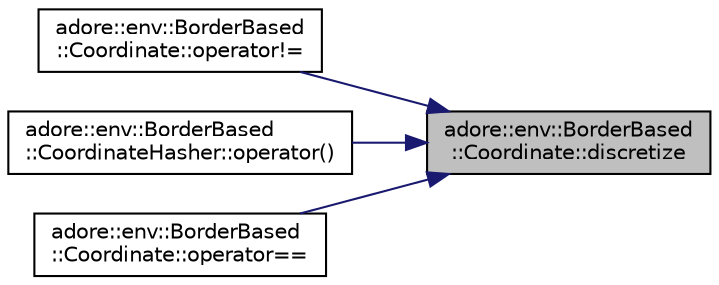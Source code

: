 digraph "adore::env::BorderBased::Coordinate::discretize"
{
 // LATEX_PDF_SIZE
  edge [fontname="Helvetica",fontsize="10",labelfontname="Helvetica",labelfontsize="10"];
  node [fontname="Helvetica",fontsize="10",shape=record];
  rankdir="RL";
  Node1 [label="adore::env::BorderBased\l::Coordinate::discretize",height=0.2,width=0.4,color="black", fillcolor="grey75", style="filled", fontcolor="black",tooltip="Discretize the coordinate object."];
  Node1 -> Node2 [dir="back",color="midnightblue",fontsize="10",style="solid",fontname="Helvetica"];
  Node2 [label="adore::env::BorderBased\l::Coordinate::operator!=",height=0.2,width=0.4,color="black", fillcolor="white", style="filled",URL="$structadore_1_1env_1_1BorderBased_1_1Coordinate.html#af0e3f3b9e5824d53c2d121089800a957",tooltip="Check inequality of two Coordinate objects."];
  Node1 -> Node3 [dir="back",color="midnightblue",fontsize="10",style="solid",fontname="Helvetica"];
  Node3 [label="adore::env::BorderBased\l::CoordinateHasher::operator()",height=0.2,width=0.4,color="black", fillcolor="white", style="filled",URL="$structadore_1_1env_1_1BorderBased_1_1CoordinateHasher.html#abdfd7bdb16dd378051626f40555dbb65",tooltip=" "];
  Node1 -> Node4 [dir="back",color="midnightblue",fontsize="10",style="solid",fontname="Helvetica"];
  Node4 [label="adore::env::BorderBased\l::Coordinate::operator==",height=0.2,width=0.4,color="black", fillcolor="white", style="filled",URL="$structadore_1_1env_1_1BorderBased_1_1Coordinate.html#a372bb0c35c6d138a6434941e57731dfe",tooltip="Check equality of two Coordinate objects."];
}
